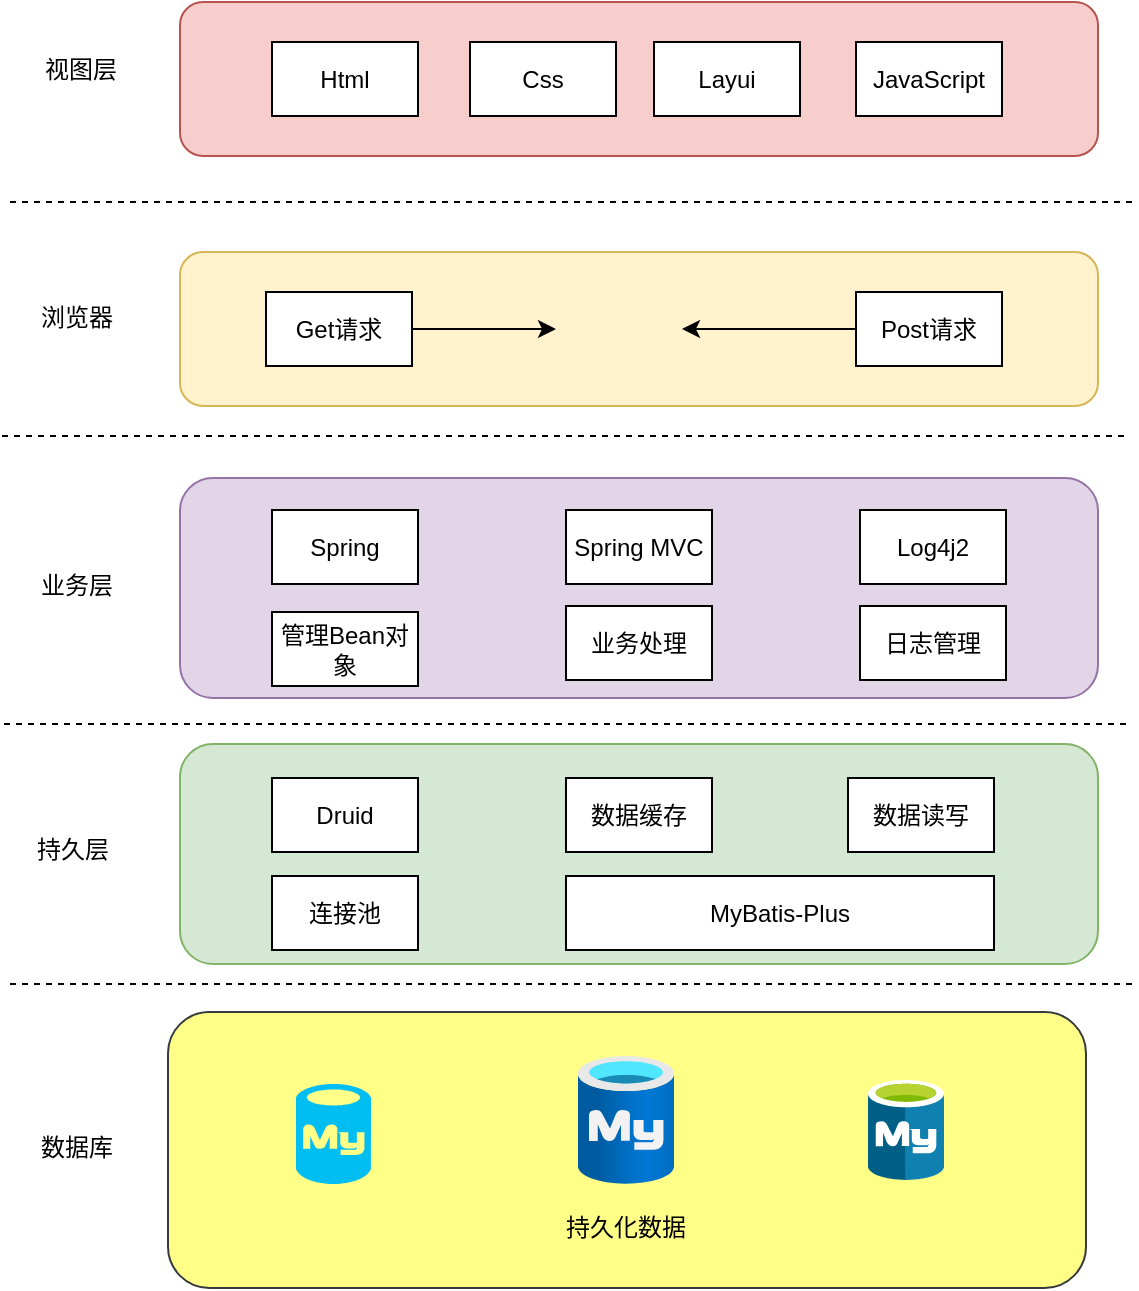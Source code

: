 <mxfile version="20.4.0" type="github">
  <diagram id="EPZ8bLR9eeEF0pSMOheO" name="第 1 页">
    <mxGraphModel dx="1023" dy="680" grid="0" gridSize="10" guides="1" tooltips="1" connect="1" arrows="1" fold="1" page="1" pageScale="1" pageWidth="827" pageHeight="1169" math="0" shadow="0">
      <root>
        <mxCell id="0" />
        <mxCell id="1" parent="0" />
        <mxCell id="97WFR1CjbtTKqGwnwjcq-1" value="" style="rounded=1;whiteSpace=wrap;html=1;fillColor=#f8cecc;strokeColor=#b85450;" vertex="1" parent="1">
          <mxGeometry x="232" y="50" width="459" height="77" as="geometry" />
        </mxCell>
        <mxCell id="97WFR1CjbtTKqGwnwjcq-4" value="Html" style="rounded=0;whiteSpace=wrap;html=1;" vertex="1" parent="1">
          <mxGeometry x="278" y="70" width="73" height="37" as="geometry" />
        </mxCell>
        <mxCell id="97WFR1CjbtTKqGwnwjcq-7" value="Css" style="rounded=0;whiteSpace=wrap;html=1;" vertex="1" parent="1">
          <mxGeometry x="377" y="70" width="73" height="37" as="geometry" />
        </mxCell>
        <mxCell id="97WFR1CjbtTKqGwnwjcq-8" value="Layui" style="rounded=0;whiteSpace=wrap;html=1;" vertex="1" parent="1">
          <mxGeometry x="469" y="70" width="73" height="37" as="geometry" />
        </mxCell>
        <mxCell id="97WFR1CjbtTKqGwnwjcq-10" value="JavaScript" style="rounded=0;whiteSpace=wrap;html=1;" vertex="1" parent="1">
          <mxGeometry x="570" y="70" width="73" height="37" as="geometry" />
        </mxCell>
        <mxCell id="97WFR1CjbtTKqGwnwjcq-11" value="视图层" style="text;html=1;align=center;verticalAlign=middle;resizable=0;points=[];autosize=1;strokeColor=none;fillColor=none;" vertex="1" parent="1">
          <mxGeometry x="155" y="71" width="54" height="26" as="geometry" />
        </mxCell>
        <mxCell id="97WFR1CjbtTKqGwnwjcq-13" value="" style="endArrow=none;dashed=1;html=1;rounded=0;" edge="1" parent="1">
          <mxGeometry width="50" height="50" relative="1" as="geometry">
            <mxPoint x="147" y="150" as="sourcePoint" />
            <mxPoint x="709" y="150" as="targetPoint" />
          </mxGeometry>
        </mxCell>
        <mxCell id="97WFR1CjbtTKqGwnwjcq-14" value="" style="rounded=1;whiteSpace=wrap;html=1;fillColor=#fff2cc;strokeColor=#d6b656;" vertex="1" parent="1">
          <mxGeometry x="232" y="175" width="459" height="77" as="geometry" />
        </mxCell>
        <mxCell id="97WFR1CjbtTKqGwnwjcq-15" value="" style="shape=image;html=1;verticalAlign=top;verticalLabelPosition=bottom;labelBackgroundColor=#ffffff;imageAspect=0;aspect=fixed;image=https://cdn2.iconfinder.com/data/icons/social-media-and-payment/64/-43-128.png" vertex="1" parent="1">
          <mxGeometry x="420" y="182" width="63" height="63" as="geometry" />
        </mxCell>
        <mxCell id="97WFR1CjbtTKqGwnwjcq-22" style="edgeStyle=orthogonalEdgeStyle;rounded=0;orthogonalLoop=1;jettySize=auto;html=1;" edge="1" parent="1" source="97WFR1CjbtTKqGwnwjcq-17" target="97WFR1CjbtTKqGwnwjcq-15">
          <mxGeometry relative="1" as="geometry" />
        </mxCell>
        <mxCell id="97WFR1CjbtTKqGwnwjcq-17" value="Get请求" style="rounded=0;whiteSpace=wrap;html=1;" vertex="1" parent="1">
          <mxGeometry x="275" y="195" width="73" height="37" as="geometry" />
        </mxCell>
        <mxCell id="97WFR1CjbtTKqGwnwjcq-23" style="edgeStyle=orthogonalEdgeStyle;rounded=0;orthogonalLoop=1;jettySize=auto;html=1;entryX=1;entryY=0.5;entryDx=0;entryDy=0;" edge="1" parent="1" source="97WFR1CjbtTKqGwnwjcq-18" target="97WFR1CjbtTKqGwnwjcq-15">
          <mxGeometry relative="1" as="geometry" />
        </mxCell>
        <mxCell id="97WFR1CjbtTKqGwnwjcq-18" value="Post请求" style="rounded=0;whiteSpace=wrap;html=1;" vertex="1" parent="1">
          <mxGeometry x="570" y="195" width="73" height="37" as="geometry" />
        </mxCell>
        <mxCell id="97WFR1CjbtTKqGwnwjcq-24" value="浏览器" style="text;html=1;align=center;verticalAlign=middle;resizable=0;points=[];autosize=1;strokeColor=none;fillColor=none;" vertex="1" parent="1">
          <mxGeometry x="153" y="195" width="54" height="26" as="geometry" />
        </mxCell>
        <mxCell id="97WFR1CjbtTKqGwnwjcq-25" value="" style="endArrow=none;dashed=1;html=1;rounded=0;" edge="1" parent="1">
          <mxGeometry width="50" height="50" relative="1" as="geometry">
            <mxPoint x="143" y="267" as="sourcePoint" />
            <mxPoint x="705" y="267" as="targetPoint" />
          </mxGeometry>
        </mxCell>
        <mxCell id="97WFR1CjbtTKqGwnwjcq-26" value="" style="rounded=1;whiteSpace=wrap;html=1;fillColor=#e1d5e7;strokeColor=#9673a6;" vertex="1" parent="1">
          <mxGeometry x="232" y="288" width="459" height="110" as="geometry" />
        </mxCell>
        <mxCell id="97WFR1CjbtTKqGwnwjcq-27" value="Spring" style="rounded=0;whiteSpace=wrap;html=1;" vertex="1" parent="1">
          <mxGeometry x="278" y="304" width="73" height="37" as="geometry" />
        </mxCell>
        <mxCell id="97WFR1CjbtTKqGwnwjcq-28" value="Spring MVC" style="rounded=0;whiteSpace=wrap;html=1;" vertex="1" parent="1">
          <mxGeometry x="425" y="304" width="73" height="37" as="geometry" />
        </mxCell>
        <mxCell id="97WFR1CjbtTKqGwnwjcq-29" value="Log4j2" style="rounded=0;whiteSpace=wrap;html=1;" vertex="1" parent="1">
          <mxGeometry x="572" y="304" width="73" height="37" as="geometry" />
        </mxCell>
        <mxCell id="97WFR1CjbtTKqGwnwjcq-30" value="管理Bean对象" style="rounded=0;whiteSpace=wrap;html=1;" vertex="1" parent="1">
          <mxGeometry x="278" y="355" width="73" height="37" as="geometry" />
        </mxCell>
        <mxCell id="97WFR1CjbtTKqGwnwjcq-31" value="业务处理" style="rounded=0;whiteSpace=wrap;html=1;" vertex="1" parent="1">
          <mxGeometry x="425" y="352" width="73" height="37" as="geometry" />
        </mxCell>
        <mxCell id="97WFR1CjbtTKqGwnwjcq-32" value="日志管理" style="rounded=0;whiteSpace=wrap;html=1;" vertex="1" parent="1">
          <mxGeometry x="572" y="352" width="73" height="37" as="geometry" />
        </mxCell>
        <mxCell id="97WFR1CjbtTKqGwnwjcq-33" value="业务层" style="text;html=1;align=center;verticalAlign=middle;resizable=0;points=[];autosize=1;strokeColor=none;fillColor=none;" vertex="1" parent="1">
          <mxGeometry x="153" y="329" width="54" height="26" as="geometry" />
        </mxCell>
        <mxCell id="97WFR1CjbtTKqGwnwjcq-34" value="" style="endArrow=none;dashed=1;html=1;rounded=0;" edge="1" parent="1">
          <mxGeometry width="50" height="50" relative="1" as="geometry">
            <mxPoint x="144" y="411" as="sourcePoint" />
            <mxPoint x="706" y="411" as="targetPoint" />
          </mxGeometry>
        </mxCell>
        <mxCell id="97WFR1CjbtTKqGwnwjcq-35" value="" style="rounded=1;whiteSpace=wrap;html=1;fillColor=#ffff88;strokeColor=#36393d;" vertex="1" parent="1">
          <mxGeometry x="226" y="555" width="459" height="138" as="geometry" />
        </mxCell>
        <mxCell id="97WFR1CjbtTKqGwnwjcq-36" value="" style="verticalLabelPosition=bottom;html=1;verticalAlign=top;align=center;strokeColor=none;fillColor=#00BEF2;shape=mxgraph.azure.mysql_database;" vertex="1" parent="1">
          <mxGeometry x="290" y="591" width="37.5" height="50" as="geometry" />
        </mxCell>
        <mxCell id="97WFR1CjbtTKqGwnwjcq-37" value="" style="aspect=fixed;html=1;points=[];align=center;image;fontSize=12;image=img/lib/azure2/databases/Azure_Database_MySQL_Server.svg;" vertex="1" parent="1">
          <mxGeometry x="431" y="577" width="48" height="64" as="geometry" />
        </mxCell>
        <mxCell id="97WFR1CjbtTKqGwnwjcq-38" value="" style="sketch=0;aspect=fixed;html=1;points=[];align=center;image;fontSize=12;image=img/lib/mscae/Azure_Database_for_MySQL_servers.svg;" vertex="1" parent="1">
          <mxGeometry x="576" y="589" width="38" height="50" as="geometry" />
        </mxCell>
        <mxCell id="97WFR1CjbtTKqGwnwjcq-39" value="持久层" style="text;html=1;align=center;verticalAlign=middle;resizable=0;points=[];autosize=1;strokeColor=none;fillColor=none;" vertex="1" parent="1">
          <mxGeometry x="151" y="461" width="54" height="26" as="geometry" />
        </mxCell>
        <mxCell id="97WFR1CjbtTKqGwnwjcq-41" value="持久化数据" style="text;html=1;strokeColor=none;fillColor=none;align=center;verticalAlign=middle;whiteSpace=wrap;rounded=0;" vertex="1" parent="1">
          <mxGeometry x="423" y="648" width="64" height="30" as="geometry" />
        </mxCell>
        <mxCell id="97WFR1CjbtTKqGwnwjcq-42" value="" style="rounded=1;whiteSpace=wrap;html=1;fillColor=#d5e8d4;strokeColor=#82b366;" vertex="1" parent="1">
          <mxGeometry x="232" y="421" width="459" height="110" as="geometry" />
        </mxCell>
        <mxCell id="97WFR1CjbtTKqGwnwjcq-43" value="" style="endArrow=none;dashed=1;html=1;rounded=0;" edge="1" parent="1">
          <mxGeometry width="50" height="50" relative="1" as="geometry">
            <mxPoint x="147" y="541" as="sourcePoint" />
            <mxPoint x="709" y="541" as="targetPoint" />
          </mxGeometry>
        </mxCell>
        <mxCell id="97WFR1CjbtTKqGwnwjcq-44" value="Druid" style="rounded=0;whiteSpace=wrap;html=1;" vertex="1" parent="1">
          <mxGeometry x="278" y="438" width="73" height="37" as="geometry" />
        </mxCell>
        <mxCell id="97WFR1CjbtTKqGwnwjcq-45" value="连接池" style="rounded=0;whiteSpace=wrap;html=1;" vertex="1" parent="1">
          <mxGeometry x="278" y="487" width="73" height="37" as="geometry" />
        </mxCell>
        <mxCell id="97WFR1CjbtTKqGwnwjcq-46" value="数据缓存&lt;span style=&quot;color: rgba(0, 0, 0, 0); font-family: monospace; font-size: 0px; text-align: start;&quot;&gt;%3CmxGraphModel%3E%3Croot%3E%3CmxCell%20id%3D%220%22%2F%3E%3CmxCell%20id%3D%221%22%20parent%3D%220%22%2F%3E%3CmxCell%20id%3D%222%22%20value%3D%22Spring%22%20style%3D%22rounded%3D0%3BwhiteSpace%3Dwrap%3Bhtml%3D1%3B%22%20vertex%3D%221%22%20parent%3D%221%22%3E%3CmxGeometry%20x%3D%22278%22%20y%3D%22304%22%20width%3D%2273%22%20height%3D%2237%22%20as%3D%22geometry%22%2F%3E%3C%2FmxCell%3E%3C%2Froot%3E%3C%2FmxGraphModel%3E&lt;/span&gt;" style="rounded=0;whiteSpace=wrap;html=1;" vertex="1" parent="1">
          <mxGeometry x="425" y="438" width="73" height="37" as="geometry" />
        </mxCell>
        <mxCell id="97WFR1CjbtTKqGwnwjcq-47" value="数据读写" style="rounded=0;whiteSpace=wrap;html=1;" vertex="1" parent="1">
          <mxGeometry x="566" y="438" width="73" height="37" as="geometry" />
        </mxCell>
        <mxCell id="97WFR1CjbtTKqGwnwjcq-48" value="MyBatis-Plus" style="rounded=0;whiteSpace=wrap;html=1;" vertex="1" parent="1">
          <mxGeometry x="425" y="487" width="214" height="37" as="geometry" />
        </mxCell>
        <mxCell id="97WFR1CjbtTKqGwnwjcq-49" value="数据库" style="text;html=1;align=center;verticalAlign=middle;resizable=0;points=[];autosize=1;strokeColor=none;fillColor=none;" vertex="1" parent="1">
          <mxGeometry x="153" y="610" width="54" height="26" as="geometry" />
        </mxCell>
      </root>
    </mxGraphModel>
  </diagram>
</mxfile>
